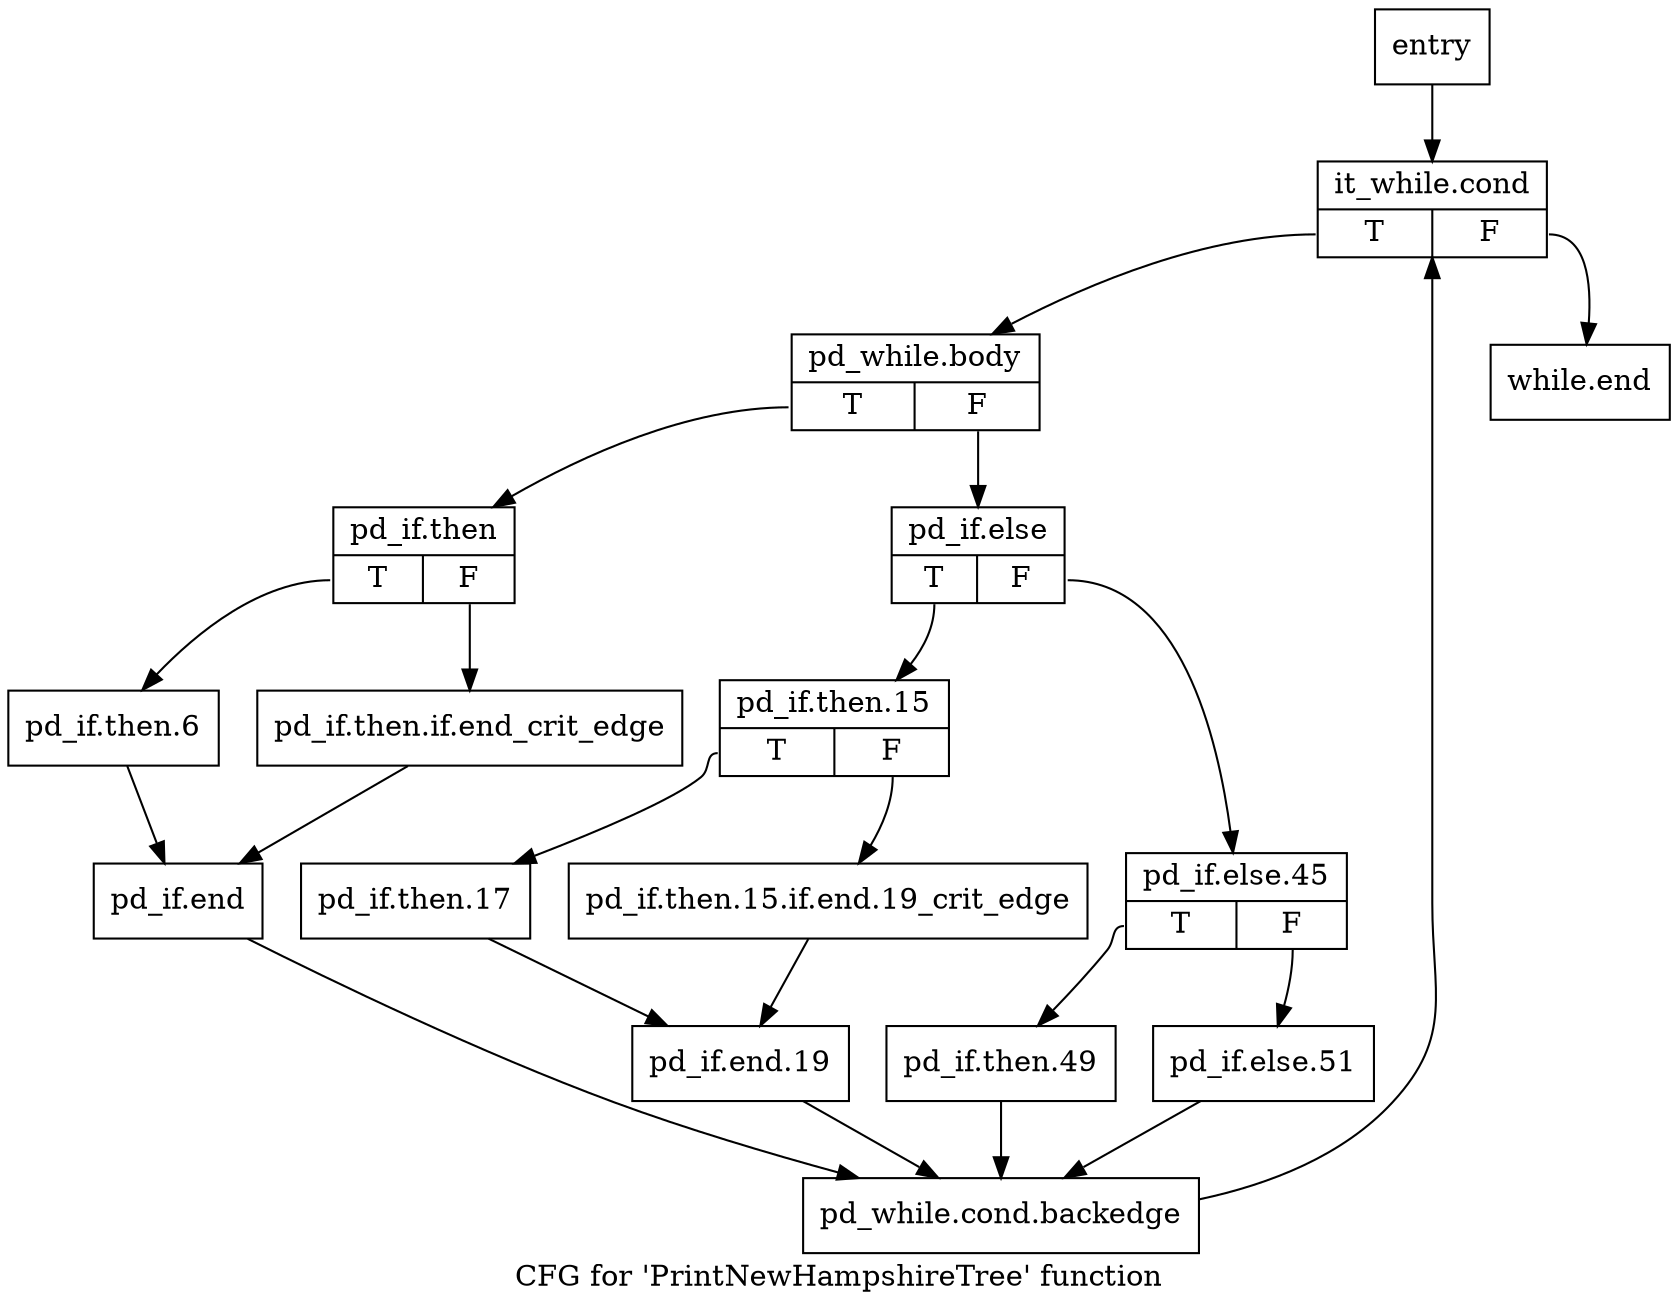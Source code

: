 digraph "CFG for 'PrintNewHampshireTree' function" {
	label="CFG for 'PrintNewHampshireTree' function";

	Node0x2bc8910 [shape=record,label="{entry}"];
	Node0x2bc8910 -> Node0x2c185a0;
	Node0x2c185a0 [shape=record,label="{it_while.cond|{<s0>T|<s1>F}}"];
	Node0x2c185a0:s0 -> Node0x2c18ad0;
	Node0x2c185a0:s1 -> Node0x2c18f30;
	Node0x2c18ad0 [shape=record,label="{pd_while.body|{<s0>T|<s1>F}}"];
	Node0x2c18ad0:s0 -> Node0x2c18b20;
	Node0x2c18ad0:s1 -> Node0x2c18c60;
	Node0x2c18b20 [shape=record,label="{pd_if.then|{<s0>T|<s1>F}}"];
	Node0x2c18b20:s0 -> Node0x2c18bc0;
	Node0x2c18b20:s1 -> Node0x2c18b70;
	Node0x2c18b70 [shape=record,label="{pd_if.then.if.end_crit_edge}"];
	Node0x2c18b70 -> Node0x2c18c10;
	Node0x2c18bc0 [shape=record,label="{pd_if.then.6}"];
	Node0x2c18bc0 -> Node0x2c18c10;
	Node0x2c18c10 [shape=record,label="{pd_if.end}"];
	Node0x2c18c10 -> Node0x2c18df0;
	Node0x2c18c60 [shape=record,label="{pd_if.else|{<s0>T|<s1>F}}"];
	Node0x2c18c60:s0 -> Node0x2c18cb0;
	Node0x2c18c60:s1 -> Node0x2c18e40;
	Node0x2c18cb0 [shape=record,label="{pd_if.then.15|{<s0>T|<s1>F}}"];
	Node0x2c18cb0:s0 -> Node0x2c18d50;
	Node0x2c18cb0:s1 -> Node0x2c18d00;
	Node0x2c18d00 [shape=record,label="{pd_if.then.15.if.end.19_crit_edge}"];
	Node0x2c18d00 -> Node0x2c18da0;
	Node0x2c18d50 [shape=record,label="{pd_if.then.17}"];
	Node0x2c18d50 -> Node0x2c18da0;
	Node0x2c18da0 [shape=record,label="{pd_if.end.19}"];
	Node0x2c18da0 -> Node0x2c18df0;
	Node0x2c18df0 [shape=record,label="{pd_while.cond.backedge}"];
	Node0x2c18df0 -> Node0x2c185a0;
	Node0x2c18e40 [shape=record,label="{pd_if.else.45|{<s0>T|<s1>F}}"];
	Node0x2c18e40:s0 -> Node0x2c18e90;
	Node0x2c18e40:s1 -> Node0x2c18ee0;
	Node0x2c18e90 [shape=record,label="{pd_if.then.49}"];
	Node0x2c18e90 -> Node0x2c18df0;
	Node0x2c18ee0 [shape=record,label="{pd_if.else.51}"];
	Node0x2c18ee0 -> Node0x2c18df0;
	Node0x2c18f30 [shape=record,label="{while.end}"];
}
